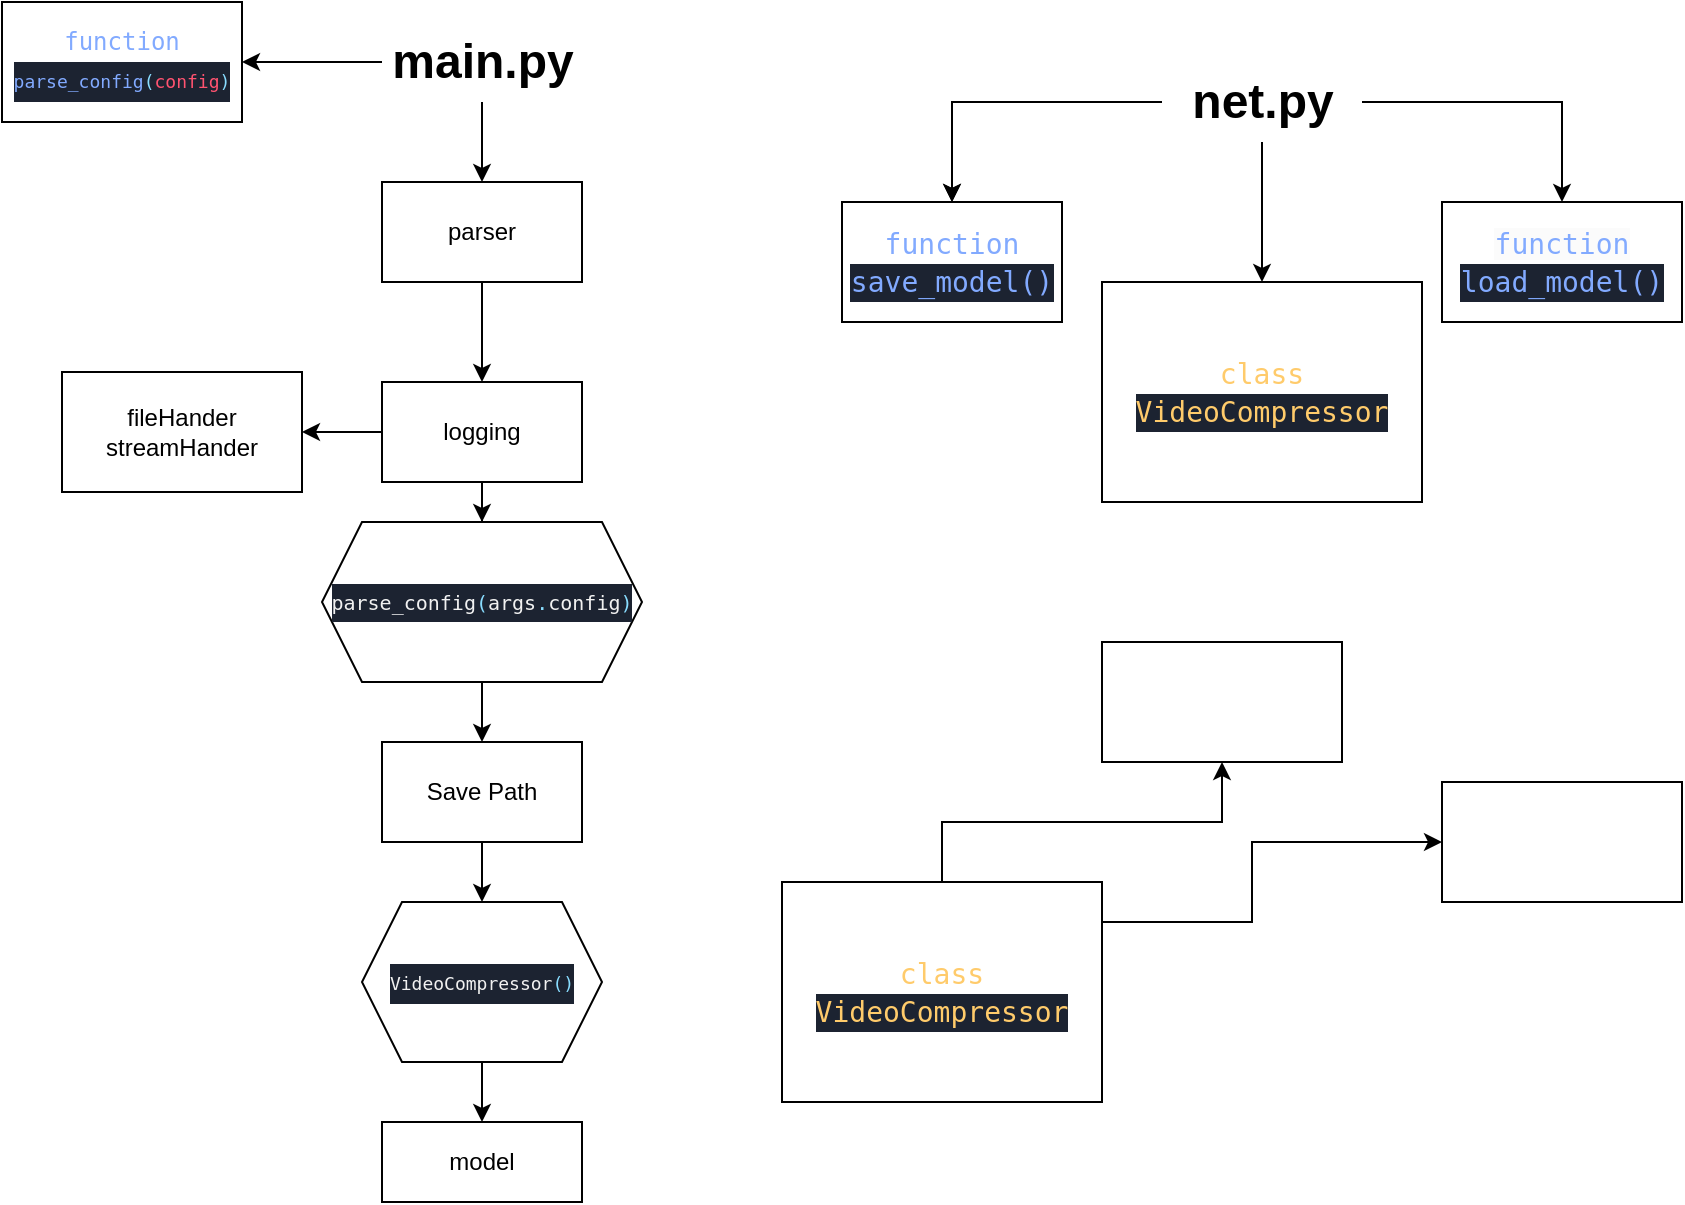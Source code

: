 <mxfile version="25.0.1">
  <diagram name="第 1 页" id="HpsvsUy3XgbSGNTfzFCB">
    <mxGraphModel dx="1609" dy="1619" grid="1" gridSize="10" guides="1" tooltips="1" connect="1" arrows="1" fold="1" page="1" pageScale="1" pageWidth="827" pageHeight="1169" math="0" shadow="0">
      <root>
        <mxCell id="0" />
        <mxCell id="1" parent="0" />
        <mxCell id="RNrHDuI6F-FysctBrL8V-6" value="" style="edgeStyle=orthogonalEdgeStyle;rounded=0;orthogonalLoop=1;jettySize=auto;html=1;" parent="1" source="RNrHDuI6F-FysctBrL8V-4" target="RNrHDuI6F-FysctBrL8V-5" edge="1">
          <mxGeometry relative="1" as="geometry" />
        </mxCell>
        <mxCell id="RNrHDuI6F-FysctBrL8V-4" value="parser" style="rounded=0;whiteSpace=wrap;html=1;" parent="1" vertex="1">
          <mxGeometry x="100" y="60" width="100" height="50" as="geometry" />
        </mxCell>
        <mxCell id="RNrHDuI6F-FysctBrL8V-8" value="" style="edgeStyle=orthogonalEdgeStyle;rounded=0;orthogonalLoop=1;jettySize=auto;html=1;" parent="1" source="RNrHDuI6F-FysctBrL8V-5" target="RNrHDuI6F-FysctBrL8V-7" edge="1">
          <mxGeometry relative="1" as="geometry" />
        </mxCell>
        <mxCell id="HRzx6jAXvU5smbXzW3e8-7" style="edgeStyle=orthogonalEdgeStyle;rounded=0;orthogonalLoop=1;jettySize=auto;html=1;entryX=0.5;entryY=0;entryDx=0;entryDy=0;" edge="1" parent="1" source="RNrHDuI6F-FysctBrL8V-5" target="HRzx6jAXvU5smbXzW3e8-5">
          <mxGeometry relative="1" as="geometry" />
        </mxCell>
        <mxCell id="RNrHDuI6F-FysctBrL8V-5" value="logging" style="rounded=0;whiteSpace=wrap;html=1;" parent="1" vertex="1">
          <mxGeometry x="100" y="160" width="100" height="50" as="geometry" />
        </mxCell>
        <mxCell id="RNrHDuI6F-FysctBrL8V-7" value="fileHander&lt;div&gt;streamHander&lt;/div&gt;" style="whiteSpace=wrap;html=1;rounded=0;" parent="1" vertex="1">
          <mxGeometry x="-60" y="155" width="120" height="60" as="geometry" />
        </mxCell>
        <mxCell id="RNrHDuI6F-FysctBrL8V-16" value="" style="edgeStyle=orthogonalEdgeStyle;rounded=0;orthogonalLoop=1;jettySize=auto;html=1;" parent="1" source="RNrHDuI6F-FysctBrL8V-9" target="RNrHDuI6F-FysctBrL8V-15" edge="1">
          <mxGeometry relative="1" as="geometry" />
        </mxCell>
        <mxCell id="RNrHDuI6F-FysctBrL8V-9" value="Save Path" style="rounded=0;whiteSpace=wrap;html=1;" parent="1" vertex="1">
          <mxGeometry x="100" y="340" width="100" height="50" as="geometry" />
        </mxCell>
        <mxCell id="RNrHDuI6F-FysctBrL8V-18" value="" style="edgeStyle=orthogonalEdgeStyle;rounded=0;orthogonalLoop=1;jettySize=auto;html=1;" parent="1" source="RNrHDuI6F-FysctBrL8V-15" target="RNrHDuI6F-FysctBrL8V-17" edge="1">
          <mxGeometry relative="1" as="geometry" />
        </mxCell>
        <mxCell id="RNrHDuI6F-FysctBrL8V-15" value="&lt;div style=&quot;color: rgb(241, 241, 241); background-color: rgb(28, 35, 49); font-family: &amp;quot;Fira Code&amp;quot;, &amp;quot;Droid Sans Mono&amp;quot;, &amp;quot;monospace&amp;quot;, monospace; line-height: 19px; white-space: pre;&quot;&gt;&lt;font style=&quot;font-size: 9px;&quot;&gt;VideoCompressor&lt;span style=&quot;color: rgb(137, 221, 255);&quot;&gt;()&lt;/span&gt;&lt;/font&gt;&lt;/div&gt;" style="shape=hexagon;perimeter=hexagonPerimeter2;whiteSpace=wrap;html=1;fixedSize=1;rounded=0;" parent="1" vertex="1">
          <mxGeometry x="90" y="420" width="120" height="80" as="geometry" />
        </mxCell>
        <mxCell id="RNrHDuI6F-FysctBrL8V-17" value="model" style="whiteSpace=wrap;html=1;rounded=0;" parent="1" vertex="1">
          <mxGeometry x="100" y="530" width="100" height="40" as="geometry" />
        </mxCell>
        <mxCell id="RNrHDuI6F-FysctBrL8V-24" value="" style="edgeStyle=orthogonalEdgeStyle;rounded=0;orthogonalLoop=1;jettySize=auto;html=1;" parent="1" source="RNrHDuI6F-FysctBrL8V-19" target="RNrHDuI6F-FysctBrL8V-4" edge="1">
          <mxGeometry relative="1" as="geometry" />
        </mxCell>
        <mxCell id="HRzx6jAXvU5smbXzW3e8-10" value="" style="edgeStyle=orthogonalEdgeStyle;rounded=0;orthogonalLoop=1;jettySize=auto;html=1;" edge="1" parent="1" source="RNrHDuI6F-FysctBrL8V-19" target="HRzx6jAXvU5smbXzW3e8-9">
          <mxGeometry relative="1" as="geometry" />
        </mxCell>
        <mxCell id="RNrHDuI6F-FysctBrL8V-19" value="main.py" style="text;strokeColor=none;fillColor=none;html=1;fontSize=24;fontStyle=1;verticalAlign=middle;align=center;" parent="1" vertex="1">
          <mxGeometry x="100" y="-20" width="100" height="40" as="geometry" />
        </mxCell>
        <mxCell id="RNrHDuI6F-FysctBrL8V-23" value="" style="edgeStyle=orthogonalEdgeStyle;rounded=0;orthogonalLoop=1;jettySize=auto;html=1;" parent="1" source="RNrHDuI6F-FysctBrL8V-21" target="RNrHDuI6F-FysctBrL8V-22" edge="1">
          <mxGeometry relative="1" as="geometry" />
        </mxCell>
        <mxCell id="RNrHDuI6F-FysctBrL8V-26" value="" style="edgeStyle=orthogonalEdgeStyle;rounded=0;orthogonalLoop=1;jettySize=auto;html=1;" parent="1" source="RNrHDuI6F-FysctBrL8V-21" target="RNrHDuI6F-FysctBrL8V-22" edge="1">
          <mxGeometry relative="1" as="geometry" />
        </mxCell>
        <mxCell id="RNrHDuI6F-FysctBrL8V-28" value="" style="edgeStyle=orthogonalEdgeStyle;rounded=0;orthogonalLoop=1;jettySize=auto;html=1;" parent="1" source="RNrHDuI6F-FysctBrL8V-21" target="RNrHDuI6F-FysctBrL8V-27" edge="1">
          <mxGeometry relative="1" as="geometry" />
        </mxCell>
        <mxCell id="RNrHDuI6F-FysctBrL8V-31" value="" style="edgeStyle=orthogonalEdgeStyle;rounded=0;orthogonalLoop=1;jettySize=auto;html=1;" parent="1" source="RNrHDuI6F-FysctBrL8V-21" target="RNrHDuI6F-FysctBrL8V-30" edge="1">
          <mxGeometry relative="1" as="geometry" />
        </mxCell>
        <mxCell id="RNrHDuI6F-FysctBrL8V-21" value="net.py" style="text;strokeColor=none;fillColor=none;html=1;fontSize=24;fontStyle=1;verticalAlign=middle;align=center;" parent="1" vertex="1">
          <mxGeometry x="490" width="100" height="40" as="geometry" />
        </mxCell>
        <mxCell id="RNrHDuI6F-FysctBrL8V-22" value="&lt;div style=&quot;color: rgb(241, 241, 241); font-family: &amp;quot;Fira Code&amp;quot;, &amp;quot;Droid Sans Mono&amp;quot;, &amp;quot;monospace&amp;quot;, monospace; font-size: 14px; line-height: 19px; white-space: pre;&quot;&gt;&lt;span style=&quot;color: rgb(130, 170, 255);&quot;&gt;function&lt;/span&gt;&lt;/div&gt;&lt;div style=&quot;color: rgb(241, 241, 241); background-color: rgb(28, 35, 49); font-family: &amp;quot;Fira Code&amp;quot;, &amp;quot;Droid Sans Mono&amp;quot;, &amp;quot;monospace&amp;quot;, monospace; font-size: 14px; line-height: 19px; white-space: pre;&quot;&gt;&lt;span style=&quot;color: #82aaff;&quot;&gt;save_model()&lt;/span&gt;&lt;/div&gt;" style="rounded=0;whiteSpace=wrap;html=1;" parent="1" vertex="1">
          <mxGeometry x="330" y="70" width="110" height="60" as="geometry" />
        </mxCell>
        <mxCell id="RNrHDuI6F-FysctBrL8V-27" value="&lt;div style=&quot;color: rgb(241, 241, 241); font-family: &amp;quot;Fira Code&amp;quot;, &amp;quot;Droid Sans Mono&amp;quot;, &amp;quot;monospace&amp;quot;, monospace; font-size: 14px; line-height: 19px; white-space: pre;&quot;&gt;&lt;span style=&quot;color: rgb(130, 170, 255); background-color: rgb(251, 251, 251);&quot;&gt;function&lt;/span&gt;&lt;span style=&quot;color: rgb(130, 170, 255); background-color: rgb(28, 35, 49);&quot;&gt;&lt;/span&gt;&lt;/div&gt;&lt;div style=&quot;color: rgb(241, 241, 241); background-color: rgb(28, 35, 49); font-family: &amp;quot;Fira Code&amp;quot;, &amp;quot;Droid Sans Mono&amp;quot;, &amp;quot;monospace&amp;quot;, monospace; font-size: 14px; line-height: 19px; white-space: pre;&quot;&gt;&lt;span style=&quot;color: #82aaff;&quot;&gt;load_model()&lt;/span&gt;&lt;/div&gt;" style="whiteSpace=wrap;html=1;" parent="1" vertex="1">
          <mxGeometry x="630" y="70" width="120" height="60" as="geometry" />
        </mxCell>
        <mxCell id="RNrHDuI6F-FysctBrL8V-30" value="&lt;div style=&quot;color: rgb(241, 241, 241); font-family: &amp;quot;Fira Code&amp;quot;, &amp;quot;Droid Sans Mono&amp;quot;, &amp;quot;monospace&amp;quot;, monospace; font-size: 14px; line-height: 19px; white-space: pre;&quot;&gt;&lt;span style=&quot;color: rgb(255, 203, 107);&quot;&gt;class&lt;/span&gt;&lt;/div&gt;&lt;div style=&quot;color: rgb(241, 241, 241); background-color: rgb(28, 35, 49); font-family: &amp;quot;Fira Code&amp;quot;, &amp;quot;Droid Sans Mono&amp;quot;, &amp;quot;monospace&amp;quot;, monospace; font-size: 14px; line-height: 19px; white-space: pre;&quot;&gt;&lt;span style=&quot;color: #ffcb6b;&quot;&gt;VideoCompressor&lt;/span&gt;&lt;/div&gt;" style="whiteSpace=wrap;html=1;" parent="1" vertex="1">
          <mxGeometry x="460" y="110" width="160" height="110" as="geometry" />
        </mxCell>
        <mxCell id="HRzx6jAXvU5smbXzW3e8-8" style="edgeStyle=orthogonalEdgeStyle;rounded=0;orthogonalLoop=1;jettySize=auto;html=1;entryX=0.5;entryY=0;entryDx=0;entryDy=0;" edge="1" parent="1" source="HRzx6jAXvU5smbXzW3e8-5" target="RNrHDuI6F-FysctBrL8V-9">
          <mxGeometry relative="1" as="geometry" />
        </mxCell>
        <mxCell id="HRzx6jAXvU5smbXzW3e8-5" value="&lt;div style=&quot;color: rgb(241, 241, 241); background-color: rgb(28, 35, 49); font-family: &amp;quot;Fira Code&amp;quot;, &amp;quot;Droid Sans Mono&amp;quot;, &amp;quot;monospace&amp;quot;, monospace; line-height: 19px; white-space: pre;&quot;&gt;&lt;font style=&quot;font-size: 10px;&quot;&gt;parse_config&lt;span style=&quot;color: rgb(137, 221, 255);&quot;&gt;(&lt;/span&gt;args&lt;span style=&quot;color: rgb(137, 221, 255);&quot;&gt;.&lt;/span&gt;config&lt;span style=&quot;color: rgb(137, 221, 255);&quot;&gt;)&lt;/span&gt;&lt;/font&gt;&lt;/div&gt;" style="shape=hexagon;perimeter=hexagonPerimeter2;whiteSpace=wrap;html=1;fixedSize=1;" vertex="1" parent="1">
          <mxGeometry x="70" y="230" width="160" height="80" as="geometry" />
        </mxCell>
        <mxCell id="HRzx6jAXvU5smbXzW3e8-9" value="&lt;div style=&quot;color: rgb(241, 241, 241); font-family: &amp;quot;Fira Code&amp;quot;, &amp;quot;Droid Sans Mono&amp;quot;, &amp;quot;monospace&amp;quot;, monospace; line-height: 19px; white-space: pre;&quot;&gt;&lt;font style=&quot;font-size: 12px;&quot;&gt;&lt;span style=&quot;color: rgb(130, 170, 255);&quot;&gt;function&lt;/span&gt;&lt;/font&gt;&lt;/div&gt;&lt;div style=&quot;color: rgb(241, 241, 241); background-color: rgb(28, 35, 49); font-family: &amp;quot;Fira Code&amp;quot;, &amp;quot;Droid Sans Mono&amp;quot;, &amp;quot;monospace&amp;quot;, monospace; line-height: 19px; white-space: pre;&quot;&gt;&lt;font style=&quot;font-size: 9px;&quot;&gt;&lt;span style=&quot;color: rgb(130, 170, 255);&quot;&gt;parse_config&lt;/span&gt;&lt;span style=&quot;color: rgb(137, 221, 255);&quot;&gt;(&lt;/span&gt;&lt;span style=&quot;color: rgb(255, 83, 112);&quot;&gt;config&lt;/span&gt;&lt;span style=&quot;color: rgb(137, 221, 255);&quot;&gt;)&lt;/span&gt;&lt;/font&gt;&lt;/div&gt;" style="whiteSpace=wrap;html=1;" vertex="1" parent="1">
          <mxGeometry x="-90" y="-30" width="120" height="60" as="geometry" />
        </mxCell>
        <mxCell id="HRzx6jAXvU5smbXzW3e8-13" value="" style="edgeStyle=orthogonalEdgeStyle;rounded=0;orthogonalLoop=1;jettySize=auto;html=1;" edge="1" parent="1" source="HRzx6jAXvU5smbXzW3e8-11" target="HRzx6jAXvU5smbXzW3e8-12">
          <mxGeometry relative="1" as="geometry" />
        </mxCell>
        <mxCell id="HRzx6jAXvU5smbXzW3e8-15" value="" style="edgeStyle=orthogonalEdgeStyle;rounded=0;orthogonalLoop=1;jettySize=auto;html=1;" edge="1" parent="1" source="HRzx6jAXvU5smbXzW3e8-11" target="HRzx6jAXvU5smbXzW3e8-14">
          <mxGeometry relative="1" as="geometry">
            <Array as="points">
              <mxPoint x="535" y="430" />
              <mxPoint x="535" y="390" />
            </Array>
          </mxGeometry>
        </mxCell>
        <mxCell id="HRzx6jAXvU5smbXzW3e8-11" value="&lt;div style=&quot;color: rgb(241, 241, 241); font-family: &amp;quot;Fira Code&amp;quot;, &amp;quot;Droid Sans Mono&amp;quot;, &amp;quot;monospace&amp;quot;, monospace; font-size: 14px; line-height: 19px; white-space: pre;&quot;&gt;&lt;span style=&quot;color: rgb(255, 203, 107);&quot;&gt;class&lt;/span&gt;&lt;/div&gt;&lt;div style=&quot;color: rgb(241, 241, 241); background-color: rgb(28, 35, 49); font-family: &amp;quot;Fira Code&amp;quot;, &amp;quot;Droid Sans Mono&amp;quot;, &amp;quot;monospace&amp;quot;, monospace; font-size: 14px; line-height: 19px; white-space: pre;&quot;&gt;&lt;span style=&quot;color: #ffcb6b;&quot;&gt;VideoCompressor&lt;/span&gt;&lt;/div&gt;" style="whiteSpace=wrap;html=1;" vertex="1" parent="1">
          <mxGeometry x="300" y="410" width="160" height="110" as="geometry" />
        </mxCell>
        <mxCell id="HRzx6jAXvU5smbXzW3e8-12" value="" style="whiteSpace=wrap;html=1;" vertex="1" parent="1">
          <mxGeometry x="460" y="290" width="120" height="60" as="geometry" />
        </mxCell>
        <mxCell id="HRzx6jAXvU5smbXzW3e8-14" value="" style="whiteSpace=wrap;html=1;" vertex="1" parent="1">
          <mxGeometry x="630" y="360" width="120" height="60" as="geometry" />
        </mxCell>
      </root>
    </mxGraphModel>
  </diagram>
</mxfile>
